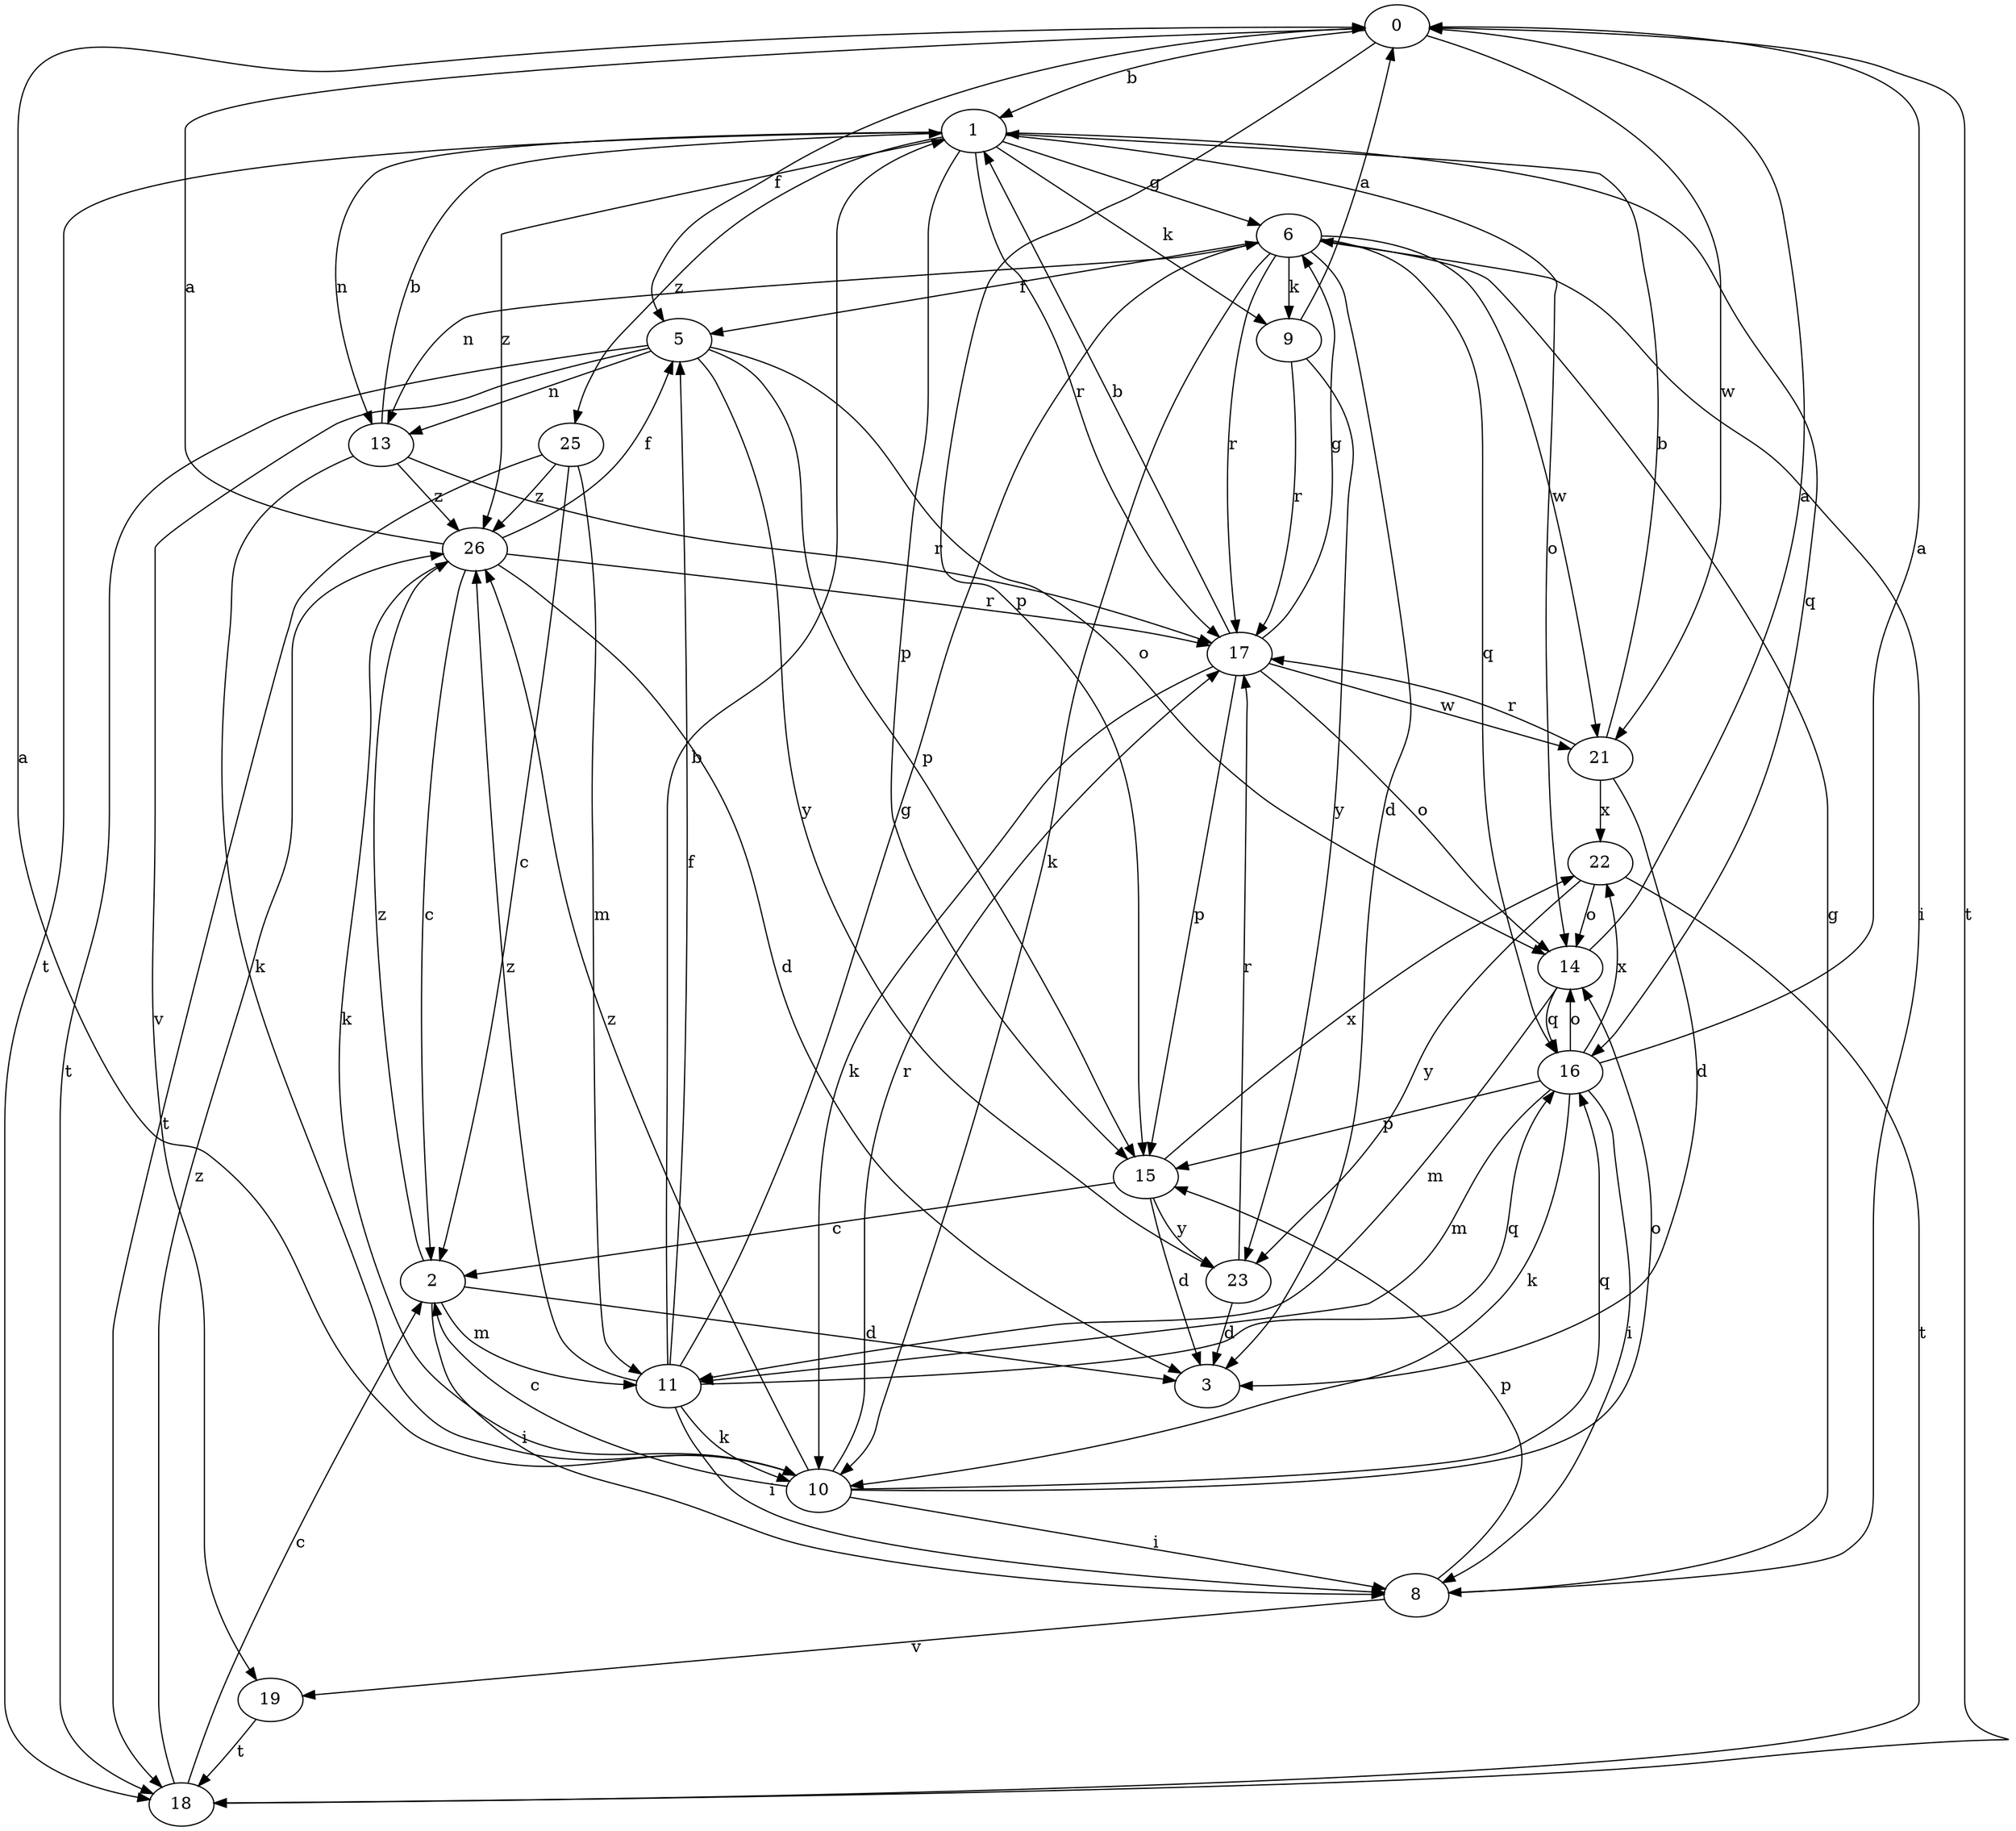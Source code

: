 strict digraph  {
0;
1;
2;
3;
5;
6;
8;
9;
10;
11;
13;
14;
15;
16;
17;
18;
19;
21;
22;
23;
25;
26;
0 -> 1  [label=b];
0 -> 5  [label=f];
0 -> 15  [label=p];
0 -> 18  [label=t];
0 -> 21  [label=w];
1 -> 6  [label=g];
1 -> 9  [label=k];
1 -> 13  [label=n];
1 -> 14  [label=o];
1 -> 15  [label=p];
1 -> 16  [label=q];
1 -> 17  [label=r];
1 -> 18  [label=t];
1 -> 25  [label=z];
1 -> 26  [label=z];
2 -> 3  [label=d];
2 -> 8  [label=i];
2 -> 11  [label=m];
2 -> 26  [label=z];
5 -> 13  [label=n];
5 -> 14  [label=o];
5 -> 15  [label=p];
5 -> 18  [label=t];
5 -> 19  [label=v];
5 -> 23  [label=y];
6 -> 3  [label=d];
6 -> 5  [label=f];
6 -> 8  [label=i];
6 -> 9  [label=k];
6 -> 10  [label=k];
6 -> 13  [label=n];
6 -> 16  [label=q];
6 -> 17  [label=r];
6 -> 21  [label=w];
8 -> 6  [label=g];
8 -> 15  [label=p];
8 -> 19  [label=v];
9 -> 0  [label=a];
9 -> 17  [label=r];
9 -> 23  [label=y];
10 -> 0  [label=a];
10 -> 2  [label=c];
10 -> 8  [label=i];
10 -> 14  [label=o];
10 -> 16  [label=q];
10 -> 17  [label=r];
10 -> 26  [label=z];
11 -> 1  [label=b];
11 -> 5  [label=f];
11 -> 6  [label=g];
11 -> 8  [label=i];
11 -> 10  [label=k];
11 -> 16  [label=q];
11 -> 26  [label=z];
13 -> 1  [label=b];
13 -> 10  [label=k];
13 -> 17  [label=r];
13 -> 26  [label=z];
14 -> 0  [label=a];
14 -> 11  [label=m];
14 -> 16  [label=q];
15 -> 2  [label=c];
15 -> 3  [label=d];
15 -> 22  [label=x];
15 -> 23  [label=y];
16 -> 0  [label=a];
16 -> 8  [label=i];
16 -> 10  [label=k];
16 -> 11  [label=m];
16 -> 14  [label=o];
16 -> 15  [label=p];
16 -> 22  [label=x];
17 -> 1  [label=b];
17 -> 6  [label=g];
17 -> 10  [label=k];
17 -> 14  [label=o];
17 -> 15  [label=p];
17 -> 21  [label=w];
18 -> 2  [label=c];
18 -> 26  [label=z];
19 -> 18  [label=t];
21 -> 1  [label=b];
21 -> 3  [label=d];
21 -> 17  [label=r];
21 -> 22  [label=x];
22 -> 14  [label=o];
22 -> 18  [label=t];
22 -> 23  [label=y];
23 -> 3  [label=d];
23 -> 17  [label=r];
25 -> 2  [label=c];
25 -> 11  [label=m];
25 -> 18  [label=t];
25 -> 26  [label=z];
26 -> 0  [label=a];
26 -> 2  [label=c];
26 -> 3  [label=d];
26 -> 5  [label=f];
26 -> 10  [label=k];
26 -> 17  [label=r];
}
